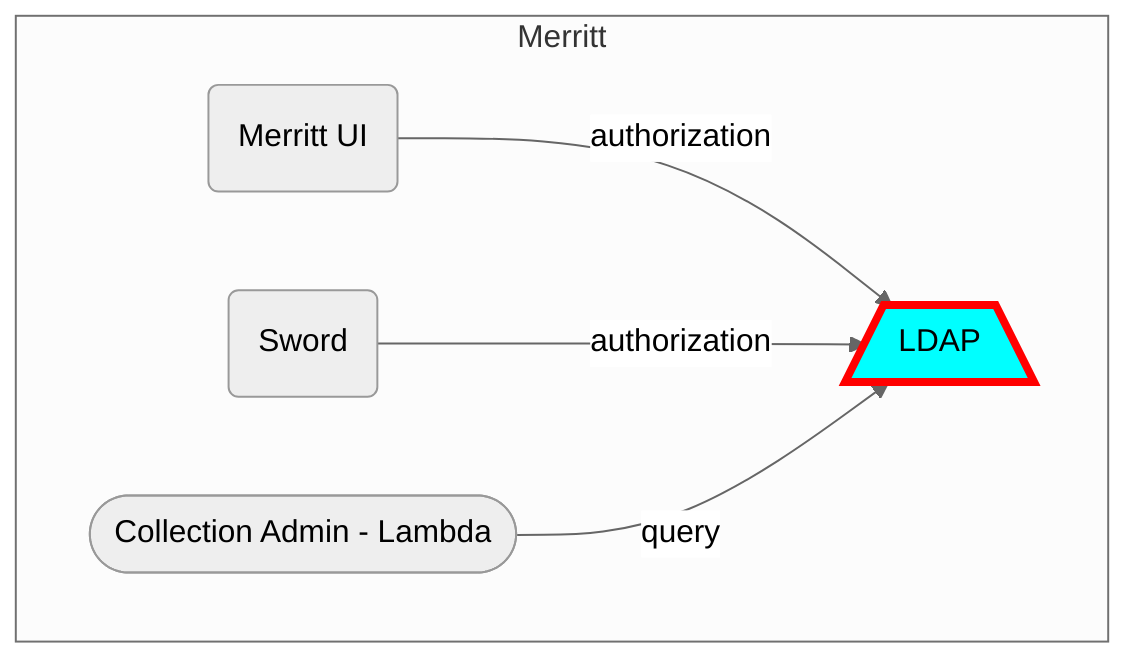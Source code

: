 %%{init: {'theme': 'neutral', 'securityLevel': 'loose', 'themeVariables': {'fontFamily': 'arial'}}}%%
graph TD
  UI("Merritt UI")
  click UI href "https://github.com/CDLUC3/mrt-dashboard" "source code"
  LDAP[/LDAP\]
  SWORD(Sword)
  click SWORD href "https://github.com/CDLUC3/mrt-sword" "source code"
  COLLADMIN([Collection Admin - Lambda])
  click COLLADMIN href "https://github.com/CDLUC3/mrt-admin-lambda" "source code"

  subgraph Merritt
    UI --> |authorization| LDAP
    SWORD --> |authorization| LDAP
    COLLADMIN --> |query| LDAP
  end

  style LDAP fill:cyan
  style LDAP stroke:red,stroke-width:4px